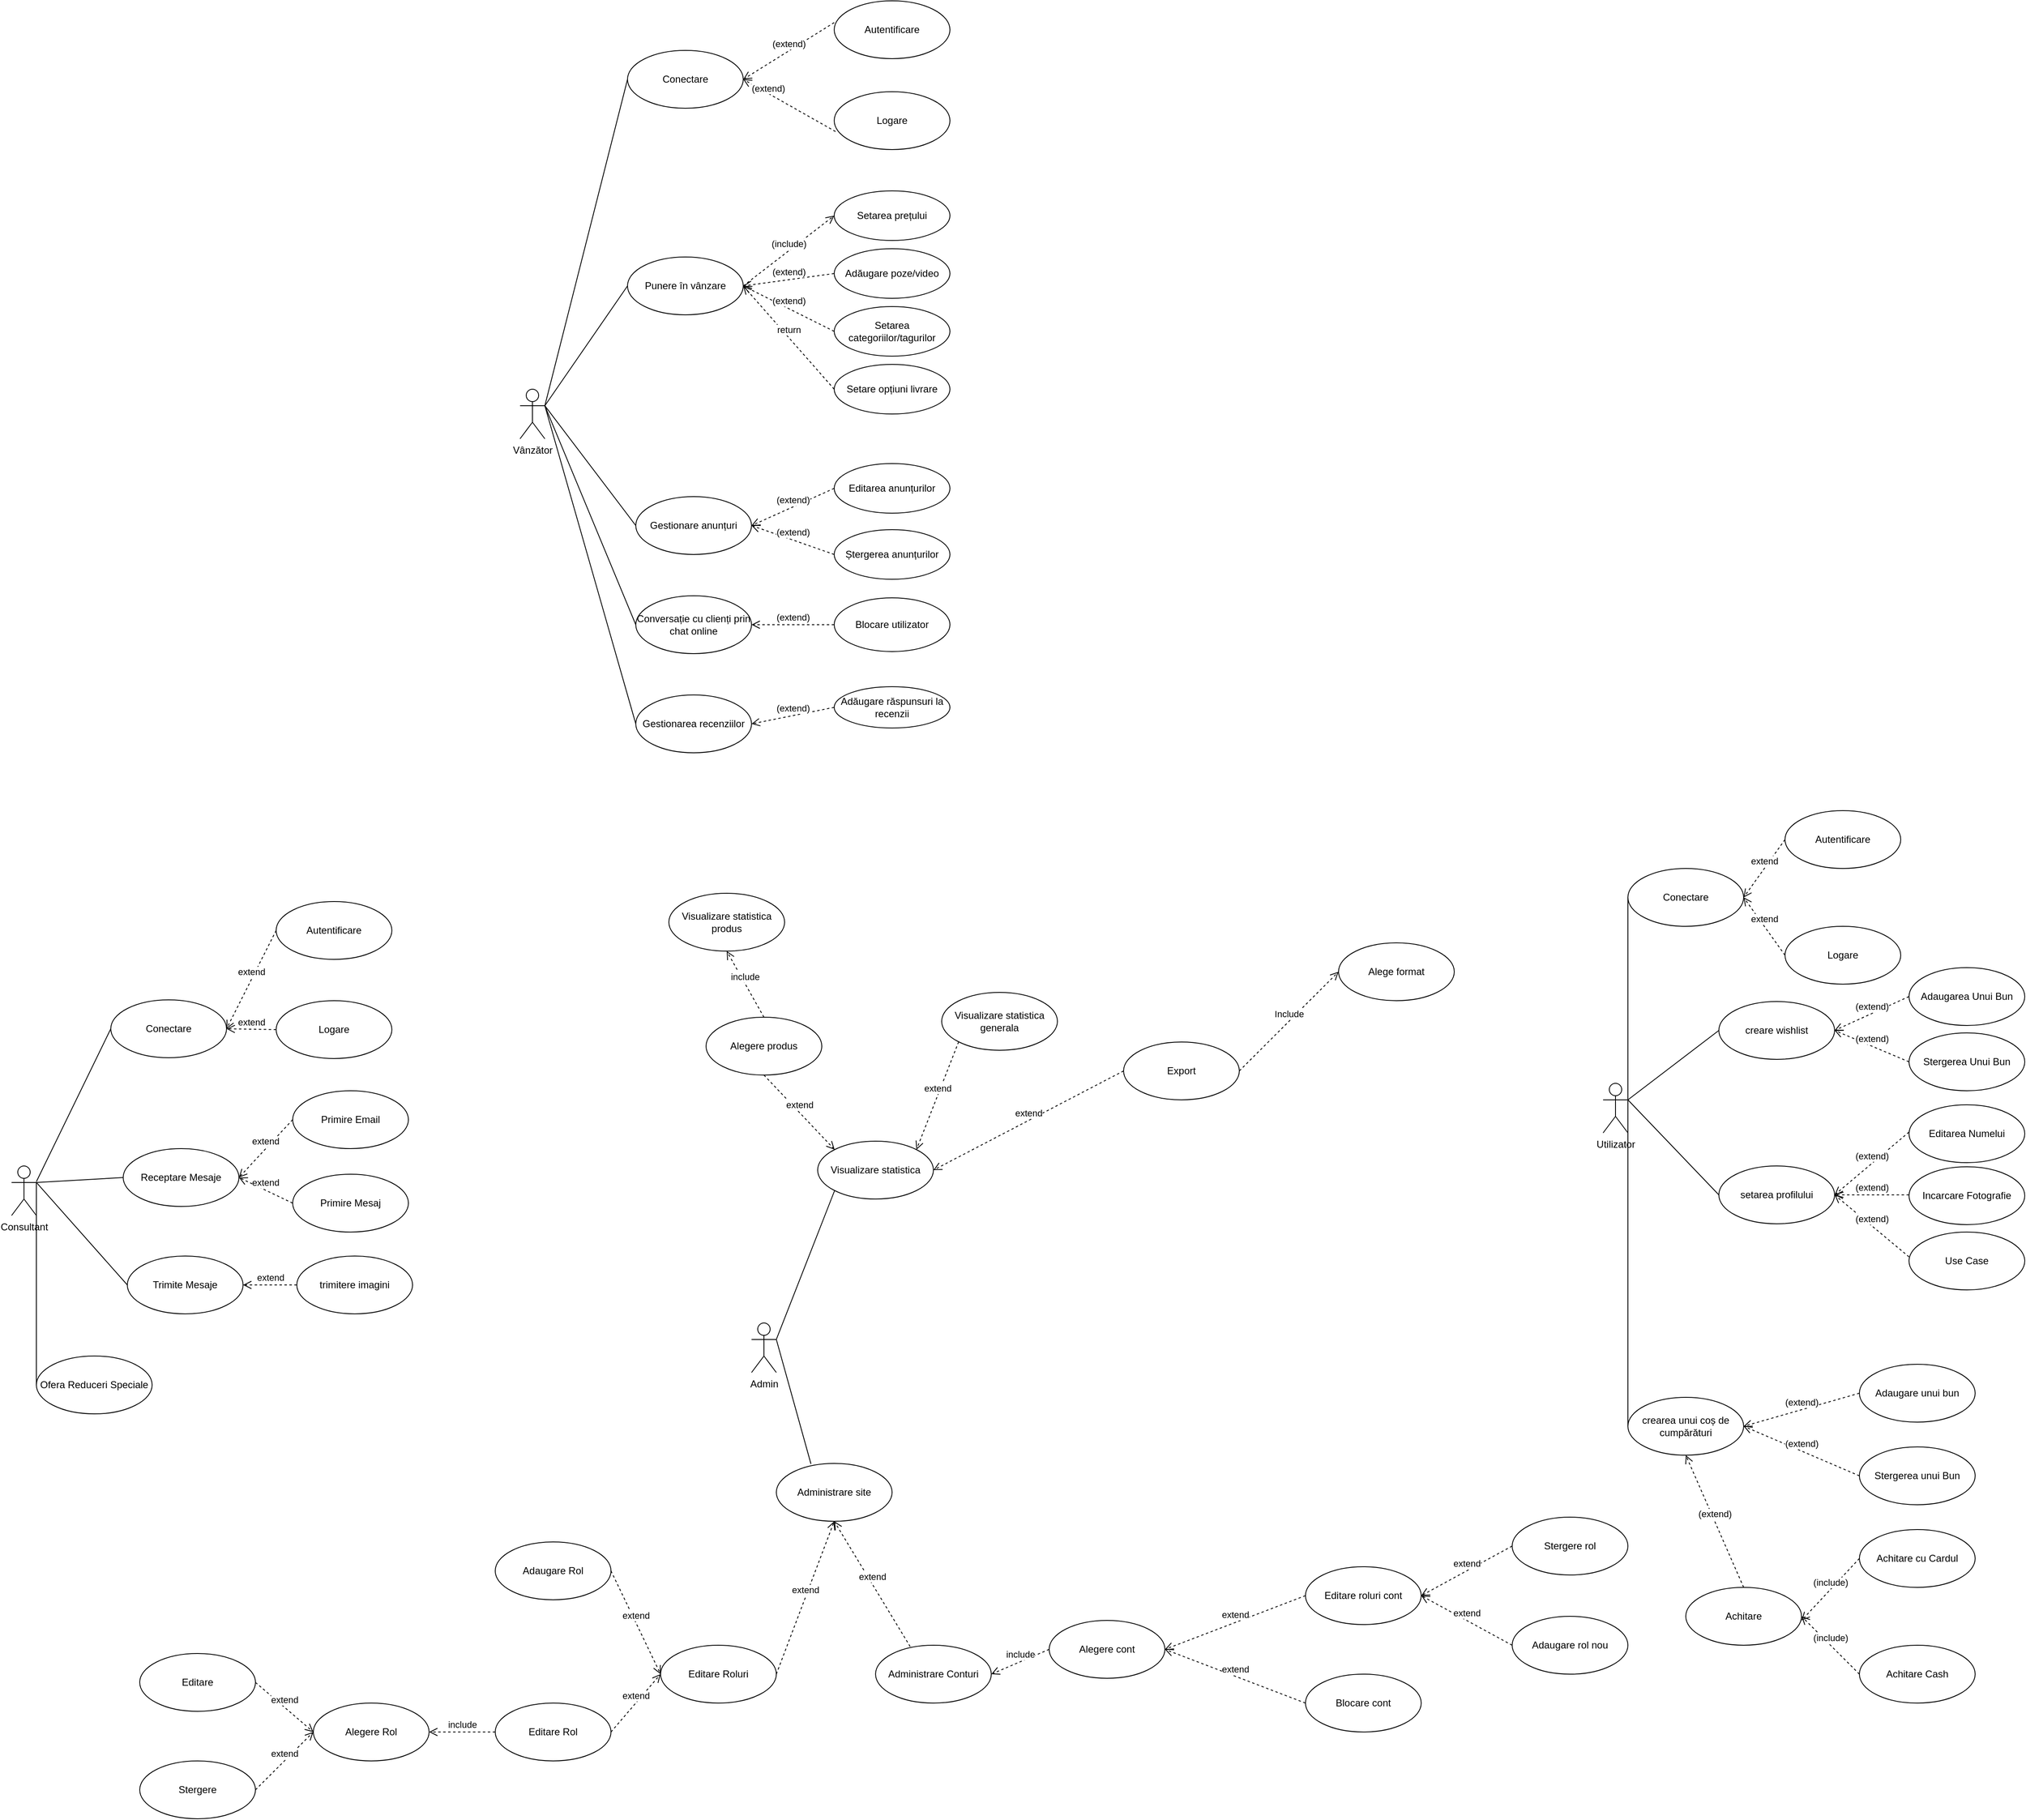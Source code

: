 <mxfile version="26.0.14">
  <diagram name="Page-1" id="5RAgXpiNk382n0N53aNm">
    <mxGraphModel dx="5085" dy="4880" grid="1" gridSize="10" guides="1" tooltips="1" connect="1" arrows="1" fold="1" page="1" pageScale="1" pageWidth="850" pageHeight="1100" math="0" shadow="0">
      <root>
        <mxCell id="0" />
        <mxCell id="1" parent="0" />
        <mxCell id="9iku5hwitjRTv78SaysS-1" value="&lt;div&gt;Admin&lt;/div&gt;&lt;div&gt;&lt;br&gt;&lt;/div&gt;" style="shape=umlActor;verticalLabelPosition=bottom;verticalAlign=top;html=1;outlineConnect=0;" vertex="1" parent="1">
          <mxGeometry x="410" y="250" width="30" height="60" as="geometry" />
        </mxCell>
        <mxCell id="9iku5hwitjRTv78SaysS-3" value="Visualizare statistica" style="ellipse;whiteSpace=wrap;html=1;" vertex="1" parent="1">
          <mxGeometry x="490" y="30" width="140" height="70" as="geometry" />
        </mxCell>
        <mxCell id="9iku5hwitjRTv78SaysS-5" value="Administrare site" style="ellipse;whiteSpace=wrap;html=1;" vertex="1" parent="1">
          <mxGeometry x="440" y="420" width="140" height="70" as="geometry" />
        </mxCell>
        <mxCell id="9iku5hwitjRTv78SaysS-7" value="" style="endArrow=none;html=1;rounded=0;exitX=1;exitY=0.333;exitDx=0;exitDy=0;exitPerimeter=0;entryX=0;entryY=1;entryDx=0;entryDy=0;" edge="1" parent="1" source="9iku5hwitjRTv78SaysS-1" target="9iku5hwitjRTv78SaysS-3">
          <mxGeometry width="50" height="50" relative="1" as="geometry">
            <mxPoint x="400" y="310" as="sourcePoint" />
            <mxPoint x="450" y="260" as="targetPoint" />
          </mxGeometry>
        </mxCell>
        <mxCell id="9iku5hwitjRTv78SaysS-9" value="" style="endArrow=none;html=1;rounded=0;exitX=1;exitY=0.333;exitDx=0;exitDy=0;exitPerimeter=0;entryX=0.299;entryY=0.008;entryDx=0;entryDy=0;entryPerimeter=0;" edge="1" parent="1" source="9iku5hwitjRTv78SaysS-1" target="9iku5hwitjRTv78SaysS-5">
          <mxGeometry width="50" height="50" relative="1" as="geometry">
            <mxPoint x="400" y="310" as="sourcePoint" />
            <mxPoint x="450" y="260" as="targetPoint" />
          </mxGeometry>
        </mxCell>
        <mxCell id="9iku5hwitjRTv78SaysS-10" value="Visualizare statistica produs" style="ellipse;whiteSpace=wrap;html=1;" vertex="1" parent="1">
          <mxGeometry x="310" y="-270" width="140" height="70" as="geometry" />
        </mxCell>
        <mxCell id="9iku5hwitjRTv78SaysS-11" value="Visualizare statistica generala" style="ellipse;whiteSpace=wrap;html=1;" vertex="1" parent="1">
          <mxGeometry x="640" y="-150" width="140" height="70" as="geometry" />
        </mxCell>
        <mxCell id="9iku5hwitjRTv78SaysS-12" value="&lt;div&gt;Export&lt;/div&gt;" style="ellipse;whiteSpace=wrap;html=1;" vertex="1" parent="1">
          <mxGeometry x="860" y="-90" width="140" height="70" as="geometry" />
        </mxCell>
        <mxCell id="9iku5hwitjRTv78SaysS-13" value="&lt;div&gt;Alege format&lt;/div&gt;" style="ellipse;whiteSpace=wrap;html=1;" vertex="1" parent="1">
          <mxGeometry x="1120" y="-210" width="140" height="70" as="geometry" />
        </mxCell>
        <mxCell id="9iku5hwitjRTv78SaysS-15" value="&lt;div&gt;extend&lt;/div&gt;" style="html=1;verticalAlign=bottom;endArrow=open;dashed=1;endSize=8;curved=0;rounded=0;entryX=1;entryY=0;entryDx=0;entryDy=0;exitX=0;exitY=1;exitDx=0;exitDy=0;" edge="1" parent="1" source="9iku5hwitjRTv78SaysS-11" target="9iku5hwitjRTv78SaysS-3">
          <mxGeometry relative="1" as="geometry">
            <mxPoint x="650" y="50" as="sourcePoint" />
            <mxPoint x="570" y="50" as="targetPoint" />
          </mxGeometry>
        </mxCell>
        <mxCell id="9iku5hwitjRTv78SaysS-17" value="&lt;div&gt;Include&lt;/div&gt;" style="html=1;verticalAlign=bottom;endArrow=open;dashed=1;endSize=8;curved=0;rounded=0;entryX=0;entryY=0.5;entryDx=0;entryDy=0;exitX=1;exitY=0.5;exitDx=0;exitDy=0;" edge="1" parent="1" source="9iku5hwitjRTv78SaysS-12" target="9iku5hwitjRTv78SaysS-13">
          <mxGeometry relative="1" as="geometry">
            <mxPoint x="910" as="sourcePoint" />
            <mxPoint x="830" as="targetPoint" />
          </mxGeometry>
        </mxCell>
        <mxCell id="9iku5hwitjRTv78SaysS-22" value="Editare Roluri" style="ellipse;whiteSpace=wrap;html=1;" vertex="1" parent="1">
          <mxGeometry x="300" y="640" width="140" height="70" as="geometry" />
        </mxCell>
        <mxCell id="9iku5hwitjRTv78SaysS-23" value="Administrare Conturi" style="ellipse;whiteSpace=wrap;html=1;" vertex="1" parent="1">
          <mxGeometry x="560" y="640" width="140" height="70" as="geometry" />
        </mxCell>
        <mxCell id="9iku5hwitjRTv78SaysS-24" value="Alegere cont" style="ellipse;whiteSpace=wrap;html=1;" vertex="1" parent="1">
          <mxGeometry x="770" y="610" width="140" height="70" as="geometry" />
        </mxCell>
        <mxCell id="9iku5hwitjRTv78SaysS-25" value="Editare roluri cont" style="ellipse;whiteSpace=wrap;html=1;" vertex="1" parent="1">
          <mxGeometry x="1080" y="545" width="140" height="70" as="geometry" />
        </mxCell>
        <mxCell id="9iku5hwitjRTv78SaysS-26" value="Blocare cont" style="ellipse;whiteSpace=wrap;html=1;" vertex="1" parent="1">
          <mxGeometry x="1080" y="675" width="140" height="70" as="geometry" />
        </mxCell>
        <mxCell id="9iku5hwitjRTv78SaysS-27" value="Stergere rol" style="ellipse;whiteSpace=wrap;html=1;" vertex="1" parent="1">
          <mxGeometry x="1330" y="485" width="140" height="70" as="geometry" />
        </mxCell>
        <mxCell id="9iku5hwitjRTv78SaysS-28" value="Adaugare rol nou" style="ellipse;whiteSpace=wrap;html=1;" vertex="1" parent="1">
          <mxGeometry x="1330" y="605" width="140" height="70" as="geometry" />
        </mxCell>
        <mxCell id="9iku5hwitjRTv78SaysS-30" value="&lt;div&gt;extend&lt;/div&gt;" style="html=1;verticalAlign=bottom;endArrow=open;dashed=1;endSize=8;curved=0;rounded=0;entryX=0.5;entryY=1;entryDx=0;entryDy=0;exitX=0.299;exitY=0.023;exitDx=0;exitDy=0;exitPerimeter=0;" edge="1" parent="1" source="9iku5hwitjRTv78SaysS-23" target="9iku5hwitjRTv78SaysS-5">
          <mxGeometry x="-0.001" relative="1" as="geometry">
            <mxPoint x="940" y="740" as="sourcePoint" />
            <mxPoint x="860" y="740" as="targetPoint" />
            <mxPoint as="offset" />
          </mxGeometry>
        </mxCell>
        <mxCell id="9iku5hwitjRTv78SaysS-32" value="extend" style="html=1;verticalAlign=bottom;endArrow=open;dashed=1;endSize=8;curved=0;rounded=0;entryX=1;entryY=0.5;entryDx=0;entryDy=0;exitX=0;exitY=0.5;exitDx=0;exitDy=0;" edge="1" parent="1" source="9iku5hwitjRTv78SaysS-25" target="9iku5hwitjRTv78SaysS-24">
          <mxGeometry relative="1" as="geometry">
            <mxPoint x="970" y="580" as="sourcePoint" />
            <mxPoint x="890" y="580" as="targetPoint" />
          </mxGeometry>
        </mxCell>
        <mxCell id="9iku5hwitjRTv78SaysS-33" value="extend" style="html=1;verticalAlign=bottom;endArrow=open;dashed=1;endSize=8;curved=0;rounded=0;entryX=1;entryY=0.5;entryDx=0;entryDy=0;exitX=0;exitY=0.5;exitDx=0;exitDy=0;" edge="1" parent="1" source="9iku5hwitjRTv78SaysS-26" target="9iku5hwitjRTv78SaysS-24">
          <mxGeometry relative="1" as="geometry">
            <mxPoint x="970" y="580" as="sourcePoint" />
            <mxPoint x="890" y="580" as="targetPoint" />
          </mxGeometry>
        </mxCell>
        <mxCell id="9iku5hwitjRTv78SaysS-34" value="extend" style="html=1;verticalAlign=bottom;endArrow=open;dashed=1;endSize=8;curved=0;rounded=0;entryX=1;entryY=0.5;entryDx=0;entryDy=0;exitX=0;exitY=0.5;exitDx=0;exitDy=0;" edge="1" parent="1" source="9iku5hwitjRTv78SaysS-27" target="9iku5hwitjRTv78SaysS-25">
          <mxGeometry relative="1" as="geometry">
            <mxPoint x="1120" y="590" as="sourcePoint" />
            <mxPoint x="1040" y="590" as="targetPoint" />
          </mxGeometry>
        </mxCell>
        <mxCell id="9iku5hwitjRTv78SaysS-35" value="extend" style="html=1;verticalAlign=bottom;endArrow=open;dashed=1;endSize=8;curved=0;rounded=0;exitX=0;exitY=0.5;exitDx=0;exitDy=0;entryX=1;entryY=0.5;entryDx=0;entryDy=0;" edge="1" parent="1" source="9iku5hwitjRTv78SaysS-28" target="9iku5hwitjRTv78SaysS-25">
          <mxGeometry relative="1" as="geometry">
            <mxPoint x="1120" y="590" as="sourcePoint" />
            <mxPoint x="1230" y="580" as="targetPoint" />
          </mxGeometry>
        </mxCell>
        <mxCell id="9iku5hwitjRTv78SaysS-36" value="Adaugare Rol" style="ellipse;whiteSpace=wrap;html=1;" vertex="1" parent="1">
          <mxGeometry x="100" y="515" width="140" height="70" as="geometry" />
        </mxCell>
        <mxCell id="9iku5hwitjRTv78SaysS-37" value="Editare Rol" style="ellipse;whiteSpace=wrap;html=1;" vertex="1" parent="1">
          <mxGeometry x="100" y="710" width="140" height="70" as="geometry" />
        </mxCell>
        <mxCell id="9iku5hwitjRTv78SaysS-38" value="Alegere Rol" style="ellipse;whiteSpace=wrap;html=1;" vertex="1" parent="1">
          <mxGeometry x="-120" y="710" width="140" height="70" as="geometry" />
        </mxCell>
        <mxCell id="9iku5hwitjRTv78SaysS-39" value="Editare" style="ellipse;whiteSpace=wrap;html=1;" vertex="1" parent="1">
          <mxGeometry x="-330" y="650" width="140" height="70" as="geometry" />
        </mxCell>
        <mxCell id="9iku5hwitjRTv78SaysS-40" value="Stergere" style="ellipse;whiteSpace=wrap;html=1;" vertex="1" parent="1">
          <mxGeometry x="-330" y="780" width="140" height="70" as="geometry" />
        </mxCell>
        <mxCell id="9iku5hwitjRTv78SaysS-43" value="extend" style="html=1;verticalAlign=bottom;endArrow=open;dashed=1;endSize=8;curved=0;rounded=0;entryX=0;entryY=0.5;entryDx=0;entryDy=0;exitX=1;exitY=0.5;exitDx=0;exitDy=0;" edge="1" parent="1" source="9iku5hwitjRTv78SaysS-37" target="9iku5hwitjRTv78SaysS-22">
          <mxGeometry relative="1" as="geometry">
            <mxPoint x="350" y="690" as="sourcePoint" />
            <mxPoint x="270" y="690" as="targetPoint" />
          </mxGeometry>
        </mxCell>
        <mxCell id="9iku5hwitjRTv78SaysS-45" value="include" style="html=1;verticalAlign=bottom;endArrow=open;dashed=1;endSize=8;curved=0;rounded=0;entryX=1;entryY=0.5;entryDx=0;entryDy=0;exitX=0;exitY=0.5;exitDx=0;exitDy=0;" edge="1" parent="1" source="9iku5hwitjRTv78SaysS-24" target="9iku5hwitjRTv78SaysS-23">
          <mxGeometry relative="1" as="geometry">
            <mxPoint x="560" y="660" as="sourcePoint" />
            <mxPoint x="480" y="660" as="targetPoint" />
          </mxGeometry>
        </mxCell>
        <mxCell id="9iku5hwitjRTv78SaysS-46" value="&lt;div&gt;extend&lt;/div&gt;" style="html=1;verticalAlign=bottom;endArrow=open;dashed=1;endSize=8;curved=0;rounded=0;entryX=0.5;entryY=1;entryDx=0;entryDy=0;exitX=1;exitY=0.5;exitDx=0;exitDy=0;" edge="1" parent="1" source="9iku5hwitjRTv78SaysS-22" target="9iku5hwitjRTv78SaysS-5">
          <mxGeometry relative="1" as="geometry">
            <mxPoint x="670" y="680" as="sourcePoint" />
            <mxPoint x="590" y="680" as="targetPoint" />
          </mxGeometry>
        </mxCell>
        <mxCell id="9iku5hwitjRTv78SaysS-47" value="extend" style="html=1;verticalAlign=bottom;endArrow=open;dashed=1;endSize=8;curved=0;rounded=0;entryX=0;entryY=0.5;entryDx=0;entryDy=0;exitX=1;exitY=0.5;exitDx=0;exitDy=0;" edge="1" parent="1" source="9iku5hwitjRTv78SaysS-36" target="9iku5hwitjRTv78SaysS-22">
          <mxGeometry relative="1" as="geometry">
            <mxPoint x="450" y="660" as="sourcePoint" />
            <mxPoint x="370" y="660" as="targetPoint" />
          </mxGeometry>
        </mxCell>
        <mxCell id="9iku5hwitjRTv78SaysS-48" value="include" style="html=1;verticalAlign=bottom;endArrow=open;dashed=1;endSize=8;curved=0;rounded=0;entryX=1;entryY=0.5;entryDx=0;entryDy=0;exitX=0;exitY=0.5;exitDx=0;exitDy=0;" edge="1" parent="1" source="9iku5hwitjRTv78SaysS-37" target="9iku5hwitjRTv78SaysS-38">
          <mxGeometry relative="1" as="geometry">
            <mxPoint x="200" y="700" as="sourcePoint" />
            <mxPoint x="120" y="700" as="targetPoint" />
          </mxGeometry>
        </mxCell>
        <mxCell id="9iku5hwitjRTv78SaysS-49" value="extend" style="html=1;verticalAlign=bottom;endArrow=open;dashed=1;endSize=8;curved=0;rounded=0;entryX=0;entryY=0.5;entryDx=0;entryDy=0;exitX=1;exitY=0.5;exitDx=0;exitDy=0;" edge="1" parent="1" source="9iku5hwitjRTv78SaysS-39" target="9iku5hwitjRTv78SaysS-38">
          <mxGeometry relative="1" as="geometry">
            <mxPoint x="10" y="770" as="sourcePoint" />
            <mxPoint x="-70" y="770" as="targetPoint" />
          </mxGeometry>
        </mxCell>
        <mxCell id="9iku5hwitjRTv78SaysS-50" value="extend" style="html=1;verticalAlign=bottom;endArrow=open;dashed=1;endSize=8;curved=0;rounded=0;entryX=0;entryY=0.5;entryDx=0;entryDy=0;exitX=1;exitY=0.5;exitDx=0;exitDy=0;" edge="1" parent="1" source="9iku5hwitjRTv78SaysS-40" target="9iku5hwitjRTv78SaysS-38">
          <mxGeometry relative="1" as="geometry">
            <mxPoint x="10" y="770" as="sourcePoint" />
            <mxPoint x="-70" y="770" as="targetPoint" />
          </mxGeometry>
        </mxCell>
        <mxCell id="9iku5hwitjRTv78SaysS-51" value="Alegere produs" style="ellipse;whiteSpace=wrap;html=1;" vertex="1" parent="1">
          <mxGeometry x="355" y="-120" width="140" height="70" as="geometry" />
        </mxCell>
        <mxCell id="9iku5hwitjRTv78SaysS-52" value="extend" style="html=1;verticalAlign=bottom;endArrow=open;dashed=1;endSize=8;curved=0;rounded=0;entryX=0;entryY=0;entryDx=0;entryDy=0;exitX=0.5;exitY=1;exitDx=0;exitDy=0;" edge="1" parent="1" source="9iku5hwitjRTv78SaysS-51" target="9iku5hwitjRTv78SaysS-3">
          <mxGeometry relative="1" as="geometry">
            <mxPoint x="780" y="140" as="sourcePoint" />
            <mxPoint x="700" y="140" as="targetPoint" />
          </mxGeometry>
        </mxCell>
        <mxCell id="9iku5hwitjRTv78SaysS-53" value="include" style="html=1;verticalAlign=bottom;endArrow=open;dashed=1;endSize=8;curved=0;rounded=0;entryX=0.5;entryY=1;entryDx=0;entryDy=0;exitX=0.5;exitY=0;exitDx=0;exitDy=0;" edge="1" parent="1" source="9iku5hwitjRTv78SaysS-51" target="9iku5hwitjRTv78SaysS-10">
          <mxGeometry relative="1" as="geometry">
            <mxPoint x="780" y="140" as="sourcePoint" />
            <mxPoint x="700" y="140" as="targetPoint" />
          </mxGeometry>
        </mxCell>
        <mxCell id="9iku5hwitjRTv78SaysS-54" value="Consultant" style="shape=umlActor;verticalLabelPosition=bottom;verticalAlign=top;html=1;outlineConnect=0;" vertex="1" parent="1">
          <mxGeometry x="-485" y="60" width="30" height="60" as="geometry" />
        </mxCell>
        <mxCell id="9iku5hwitjRTv78SaysS-55" value="" style="endArrow=none;html=1;rounded=0;fontSize=12;startSize=8;endSize=8;curved=1;entryX=0;entryY=0.5;entryDx=0;entryDy=0;" edge="1" parent="1" target="9iku5hwitjRTv78SaysS-71">
          <mxGeometry width="50" height="50" relative="1" as="geometry">
            <mxPoint x="-455" y="79" as="sourcePoint" />
            <mxPoint x="-345.0" y="-41.5" as="targetPoint" />
          </mxGeometry>
        </mxCell>
        <mxCell id="9iku5hwitjRTv78SaysS-56" value="" style="endArrow=none;html=1;rounded=0;fontSize=12;startSize=8;endSize=8;curved=1;exitX=1;exitY=0.333;exitDx=0;exitDy=0;exitPerimeter=0;entryX=0;entryY=0.5;entryDx=0;entryDy=0;" edge="1" parent="1" source="9iku5hwitjRTv78SaysS-54" target="9iku5hwitjRTv78SaysS-72">
          <mxGeometry width="50" height="50" relative="1" as="geometry">
            <mxPoint x="-449" y="85" as="sourcePoint" />
            <mxPoint x="-286" y="71" as="targetPoint" />
          </mxGeometry>
        </mxCell>
        <mxCell id="9iku5hwitjRTv78SaysS-57" value="" style="endArrow=none;html=1;rounded=0;fontSize=12;startSize=8;endSize=8;curved=1;exitX=1;exitY=0.333;exitDx=0;exitDy=0;exitPerimeter=0;entryX=0;entryY=0.5;entryDx=0;entryDy=0;" edge="1" parent="1" source="9iku5hwitjRTv78SaysS-54" target="9iku5hwitjRTv78SaysS-74">
          <mxGeometry width="50" height="50" relative="1" as="geometry">
            <mxPoint x="-549" y="96" as="sourcePoint" />
            <mxPoint x="-342.96" y="259.5" as="targetPoint" />
          </mxGeometry>
        </mxCell>
        <mxCell id="9iku5hwitjRTv78SaysS-65" value="" style="endArrow=none;html=1;rounded=0;fontSize=12;startSize=8;endSize=8;curved=1;exitX=1;exitY=0.333;exitDx=0;exitDy=0;exitPerimeter=0;entryX=0;entryY=0.5;entryDx=0;entryDy=0;" edge="1" parent="1" source="9iku5hwitjRTv78SaysS-54" target="9iku5hwitjRTv78SaysS-73">
          <mxGeometry width="50" height="50" relative="1" as="geometry">
            <mxPoint x="-146" y="128" as="sourcePoint" />
            <mxPoint x="-336" y="162" as="targetPoint" />
          </mxGeometry>
        </mxCell>
        <mxCell id="9iku5hwitjRTv78SaysS-68" value="trimitere imagini" style="ellipse;whiteSpace=wrap;html=1;" vertex="1" parent="1">
          <mxGeometry x="-140" y="169" width="140" height="70" as="geometry" />
        </mxCell>
        <mxCell id="9iku5hwitjRTv78SaysS-71" value="&lt;div&gt;Conectare&lt;/div&gt;" style="ellipse;whiteSpace=wrap;html=1;" vertex="1" parent="1">
          <mxGeometry x="-365" y="-141" width="140" height="70" as="geometry" />
        </mxCell>
        <mxCell id="9iku5hwitjRTv78SaysS-72" value="Receptare Mesaje" style="ellipse;whiteSpace=wrap;html=1;" vertex="1" parent="1">
          <mxGeometry x="-350" y="39" width="140" height="70" as="geometry" />
        </mxCell>
        <mxCell id="9iku5hwitjRTv78SaysS-73" value="Trimite Mesaje" style="ellipse;whiteSpace=wrap;html=1;" vertex="1" parent="1">
          <mxGeometry x="-345" y="169" width="140" height="70" as="geometry" />
        </mxCell>
        <mxCell id="9iku5hwitjRTv78SaysS-74" value="Ofera Reduceri Speciale" style="ellipse;whiteSpace=wrap;html=1;" vertex="1" parent="1">
          <mxGeometry x="-455" y="290" width="140" height="70" as="geometry" />
        </mxCell>
        <mxCell id="9iku5hwitjRTv78SaysS-75" value="Logare" style="ellipse;whiteSpace=wrap;html=1;" vertex="1" parent="1">
          <mxGeometry x="-165" y="-140" width="140" height="70" as="geometry" />
        </mxCell>
        <mxCell id="9iku5hwitjRTv78SaysS-76" value="Autentificare" style="ellipse;whiteSpace=wrap;html=1;" vertex="1" parent="1">
          <mxGeometry x="-165" y="-260" width="140" height="70" as="geometry" />
        </mxCell>
        <mxCell id="9iku5hwitjRTv78SaysS-77" value="extend" style="html=1;verticalAlign=bottom;endArrow=open;dashed=1;endSize=8;curved=0;rounded=0;entryX=1;entryY=0.5;entryDx=0;entryDy=0;exitX=0;exitY=0.5;exitDx=0;exitDy=0;" edge="1" parent="1" source="9iku5hwitjRTv78SaysS-76" target="9iku5hwitjRTv78SaysS-71">
          <mxGeometry relative="1" as="geometry">
            <mxPoint x="-175" y="-221" as="sourcePoint" />
            <mxPoint x="-245" y="-51" as="targetPoint" />
          </mxGeometry>
        </mxCell>
        <mxCell id="9iku5hwitjRTv78SaysS-78" value="extend" style="html=1;verticalAlign=bottom;endArrow=open;dashed=1;endSize=8;curved=0;rounded=0;entryX=1;entryY=0.5;entryDx=0;entryDy=0;exitX=0;exitY=0.5;exitDx=0;exitDy=0;" edge="1" parent="1" source="9iku5hwitjRTv78SaysS-75" target="9iku5hwitjRTv78SaysS-71">
          <mxGeometry relative="1" as="geometry">
            <mxPoint x="-165" y="-51" as="sourcePoint" />
            <mxPoint x="-245" y="-51" as="targetPoint" />
          </mxGeometry>
        </mxCell>
        <mxCell id="9iku5hwitjRTv78SaysS-79" value="Primire Email" style="ellipse;whiteSpace=wrap;html=1;" vertex="1" parent="1">
          <mxGeometry x="-145" y="-31" width="140" height="70" as="geometry" />
        </mxCell>
        <mxCell id="9iku5hwitjRTv78SaysS-80" value="Primire Mesaj" style="ellipse;whiteSpace=wrap;html=1;" vertex="1" parent="1">
          <mxGeometry x="-145" y="70" width="140" height="70" as="geometry" />
        </mxCell>
        <mxCell id="9iku5hwitjRTv78SaysS-81" value="extend" style="html=1;verticalAlign=bottom;endArrow=open;dashed=1;endSize=8;curved=0;rounded=0;entryX=1;entryY=0.5;entryDx=0;entryDy=0;exitX=0;exitY=0.5;exitDx=0;exitDy=0;" edge="1" parent="1" source="9iku5hwitjRTv78SaysS-79" target="9iku5hwitjRTv78SaysS-72">
          <mxGeometry relative="1" as="geometry">
            <mxPoint x="-105" y="159" as="sourcePoint" />
            <mxPoint x="-185" y="159" as="targetPoint" />
          </mxGeometry>
        </mxCell>
        <mxCell id="9iku5hwitjRTv78SaysS-82" value="extend" style="html=1;verticalAlign=bottom;endArrow=open;dashed=1;endSize=8;curved=0;rounded=0;exitX=0;exitY=0.5;exitDx=0;exitDy=0;entryX=1;entryY=0.5;entryDx=0;entryDy=0;" edge="1" parent="1" source="9iku5hwitjRTv78SaysS-80" target="9iku5hwitjRTv78SaysS-72">
          <mxGeometry x="0.01" relative="1" as="geometry">
            <mxPoint x="-105" y="159" as="sourcePoint" />
            <mxPoint x="-215" y="49" as="targetPoint" />
            <mxPoint as="offset" />
          </mxGeometry>
        </mxCell>
        <mxCell id="9iku5hwitjRTv78SaysS-84" value="extend" style="html=1;verticalAlign=bottom;endArrow=open;dashed=1;endSize=8;curved=0;rounded=0;entryX=1;entryY=0.5;entryDx=0;entryDy=0;exitX=0;exitY=0.5;exitDx=0;exitDy=0;" edge="1" parent="1" source="9iku5hwitjRTv78SaysS-68" target="9iku5hwitjRTv78SaysS-73">
          <mxGeometry relative="1" as="geometry">
            <mxPoint x="-105" y="159" as="sourcePoint" />
            <mxPoint x="-185" y="159" as="targetPoint" />
          </mxGeometry>
        </mxCell>
        <mxCell id="9iku5hwitjRTv78SaysS-85" value="Utilizator" style="shape=umlActor;verticalLabelPosition=bottom;verticalAlign=top;html=1;outlineConnect=0;" vertex="1" parent="1">
          <mxGeometry x="1440" y="-40" width="30" height="60" as="geometry" />
        </mxCell>
        <mxCell id="9iku5hwitjRTv78SaysS-87" value="creare wishlist" style="ellipse;whiteSpace=wrap;html=1;" vertex="1" parent="1">
          <mxGeometry x="1580" y="-139" width="140" height="70" as="geometry" />
        </mxCell>
        <mxCell id="9iku5hwitjRTv78SaysS-88" value="setarea profilului" style="ellipse;whiteSpace=wrap;html=1;" vertex="1" parent="1">
          <mxGeometry x="1580" y="60" width="140" height="70" as="geometry" />
        </mxCell>
        <mxCell id="9iku5hwitjRTv78SaysS-89" value="crearea unui coș de cumpărături" style="ellipse;whiteSpace=wrap;html=1;" vertex="1" parent="1">
          <mxGeometry x="1470" y="340" width="140" height="70" as="geometry" />
        </mxCell>
        <mxCell id="9iku5hwitjRTv78SaysS-90" value="" style="endArrow=none;html=1;rounded=0;exitX=1;exitY=0.333;exitDx=0;exitDy=0;exitPerimeter=0;entryX=0;entryY=0.5;entryDx=0;entryDy=0;" edge="1" parent="1" source="9iku5hwitjRTv78SaysS-85" target="9iku5hwitjRTv78SaysS-119">
          <mxGeometry width="50" height="50" relative="1" as="geometry">
            <mxPoint x="1760" y="40" as="sourcePoint" />
            <mxPoint x="1580.0" y="-225" as="targetPoint" />
          </mxGeometry>
        </mxCell>
        <mxCell id="9iku5hwitjRTv78SaysS-91" value="" style="endArrow=none;html=1;rounded=0;exitX=1;exitY=0.333;exitDx=0;exitDy=0;exitPerimeter=0;entryX=0;entryY=0.5;entryDx=0;entryDy=0;" edge="1" parent="1" source="9iku5hwitjRTv78SaysS-85" target="9iku5hwitjRTv78SaysS-87">
          <mxGeometry width="50" height="50" relative="1" as="geometry">
            <mxPoint x="1760" y="40" as="sourcePoint" />
            <mxPoint x="1810" y="-10" as="targetPoint" />
          </mxGeometry>
        </mxCell>
        <mxCell id="9iku5hwitjRTv78SaysS-92" value="" style="endArrow=none;html=1;rounded=0;entryX=0;entryY=0.5;entryDx=0;entryDy=0;exitX=1;exitY=0.333;exitDx=0;exitDy=0;exitPerimeter=0;" edge="1" parent="1" source="9iku5hwitjRTv78SaysS-85" target="9iku5hwitjRTv78SaysS-88">
          <mxGeometry width="50" height="50" relative="1" as="geometry">
            <mxPoint x="1760" y="40" as="sourcePoint" />
            <mxPoint x="1810" y="-10" as="targetPoint" />
          </mxGeometry>
        </mxCell>
        <mxCell id="9iku5hwitjRTv78SaysS-93" value="" style="endArrow=none;html=1;rounded=0;exitX=0;exitY=0.5;exitDx=0;exitDy=0;entryX=1;entryY=0.333;entryDx=0;entryDy=0;entryPerimeter=0;" edge="1" parent="1" source="9iku5hwitjRTv78SaysS-89" target="9iku5hwitjRTv78SaysS-85">
          <mxGeometry width="50" height="50" relative="1" as="geometry">
            <mxPoint x="1760" y="40" as="sourcePoint" />
            <mxPoint x="1810" y="-10" as="targetPoint" />
          </mxGeometry>
        </mxCell>
        <mxCell id="9iku5hwitjRTv78SaysS-107" value="(extend)" style="html=1;verticalAlign=bottom;endArrow=open;dashed=1;endSize=8;curved=0;rounded=0;exitX=0;exitY=0.5;exitDx=0;exitDy=0;entryX=1;entryY=0.5;entryDx=0;entryDy=0;" edge="1" parent="1" source="9iku5hwitjRTv78SaysS-124" target="9iku5hwitjRTv78SaysS-87">
          <mxGeometry relative="1" as="geometry">
            <mxPoint x="1810" y="-95" as="sourcePoint" />
            <mxPoint x="1740" y="-50" as="targetPoint" />
          </mxGeometry>
        </mxCell>
        <mxCell id="9iku5hwitjRTv78SaysS-108" value="(extend)" style="html=1;verticalAlign=bottom;endArrow=open;dashed=1;endSize=8;curved=0;rounded=0;entryX=1;entryY=0.5;entryDx=0;entryDy=0;exitX=0;exitY=0.5;exitDx=0;exitDy=0;" edge="1" parent="1" source="9iku5hwitjRTv78SaysS-125" target="9iku5hwitjRTv78SaysS-87">
          <mxGeometry relative="1" as="geometry">
            <mxPoint x="1810" y="-35" as="sourcePoint" />
            <mxPoint x="1740" y="-50" as="targetPoint" />
          </mxGeometry>
        </mxCell>
        <mxCell id="9iku5hwitjRTv78SaysS-109" value="(extend)" style="html=1;verticalAlign=bottom;endArrow=open;dashed=1;endSize=8;curved=0;rounded=0;entryX=1;entryY=0.5;entryDx=0;entryDy=0;exitX=0;exitY=0.5;exitDx=0;exitDy=0;" edge="1" parent="1" target="9iku5hwitjRTv78SaysS-88">
          <mxGeometry relative="1" as="geometry">
            <mxPoint x="1810" y="19" as="sourcePoint" />
            <mxPoint x="1740" y="80" as="targetPoint" />
          </mxGeometry>
        </mxCell>
        <mxCell id="9iku5hwitjRTv78SaysS-110" value="(extend)" style="html=1;verticalAlign=bottom;endArrow=open;dashed=1;endSize=8;curved=0;rounded=0;exitX=0;exitY=0.5;exitDx=0;exitDy=0;" edge="1" parent="1">
          <mxGeometry relative="1" as="geometry">
            <mxPoint x="1810" y="95" as="sourcePoint" />
            <mxPoint x="1720" y="95" as="targetPoint" />
          </mxGeometry>
        </mxCell>
        <mxCell id="9iku5hwitjRTv78SaysS-111" value="(extend)" style="html=1;verticalAlign=bottom;endArrow=open;dashed=1;endSize=8;curved=0;rounded=0;entryX=1;entryY=0.5;entryDx=0;entryDy=0;exitX=0;exitY=0.5;exitDx=0;exitDy=0;" edge="1" parent="1" target="9iku5hwitjRTv78SaysS-88">
          <mxGeometry relative="1" as="geometry">
            <mxPoint x="1810" y="170" as="sourcePoint" />
            <mxPoint x="1740" y="80" as="targetPoint" />
          </mxGeometry>
        </mxCell>
        <mxCell id="9iku5hwitjRTv78SaysS-112" value="(extend)" style="html=1;verticalAlign=bottom;endArrow=open;dashed=1;endSize=8;curved=0;rounded=0;entryX=1;entryY=0.5;entryDx=0;entryDy=0;exitX=0;exitY=0.5;exitDx=0;exitDy=0;" edge="1" parent="1" source="9iku5hwitjRTv78SaysS-129" target="9iku5hwitjRTv78SaysS-89">
          <mxGeometry relative="1" as="geometry">
            <mxPoint x="1800" y="350" as="sourcePoint" />
            <mxPoint x="1740" y="220" as="targetPoint" />
          </mxGeometry>
        </mxCell>
        <mxCell id="9iku5hwitjRTv78SaysS-113" value="(extend)" style="html=1;verticalAlign=bottom;endArrow=open;dashed=1;endSize=8;curved=0;rounded=0;entryX=1;entryY=0.5;entryDx=0;entryDy=0;exitX=0;exitY=0.5;exitDx=0;exitDy=0;" edge="1" parent="1" source="9iku5hwitjRTv78SaysS-130" target="9iku5hwitjRTv78SaysS-89">
          <mxGeometry relative="1" as="geometry">
            <mxPoint x="1810.0" y="435" as="sourcePoint" />
            <mxPoint x="1740" y="220" as="targetPoint" />
          </mxGeometry>
        </mxCell>
        <mxCell id="9iku5hwitjRTv78SaysS-114" value="(extend)" style="html=1;verticalAlign=bottom;endArrow=open;dashed=1;endSize=8;curved=0;rounded=0;entryX=0.5;entryY=1;entryDx=0;entryDy=0;exitX=0.5;exitY=0;exitDx=0;exitDy=0;" edge="1" parent="1" source="9iku5hwitjRTv78SaysS-131" target="9iku5hwitjRTv78SaysS-89">
          <mxGeometry relative="1" as="geometry">
            <mxPoint x="1820.0" y="520" as="sourcePoint" />
            <mxPoint x="1740" y="220" as="targetPoint" />
          </mxGeometry>
        </mxCell>
        <mxCell id="9iku5hwitjRTv78SaysS-115" value="(include)" style="html=1;verticalAlign=bottom;endArrow=open;dashed=1;endSize=8;curved=0;rounded=0;exitX=0;exitY=0.5;exitDx=0;exitDy=0;" edge="1" parent="1" source="9iku5hwitjRTv78SaysS-132">
          <mxGeometry relative="1" as="geometry">
            <mxPoint x="2020.0" y="455" as="sourcePoint" />
            <mxPoint x="1680" y="610" as="targetPoint" />
          </mxGeometry>
        </mxCell>
        <mxCell id="9iku5hwitjRTv78SaysS-116" value="(include)" style="html=1;verticalAlign=bottom;endArrow=open;dashed=1;endSize=8;curved=0;rounded=0;entryX=1;entryY=0.5;entryDx=0;entryDy=0;exitX=0;exitY=0.5;exitDx=0;exitDy=0;" edge="1" parent="1" source="9iku5hwitjRTv78SaysS-134" target="9iku5hwitjRTv78SaysS-131">
          <mxGeometry relative="1" as="geometry">
            <mxPoint x="2030.0" y="520" as="sourcePoint" />
            <mxPoint x="1956.78" y="528.6" as="targetPoint" />
          </mxGeometry>
        </mxCell>
        <mxCell id="9iku5hwitjRTv78SaysS-119" value="&lt;div&gt;Conectare&lt;/div&gt;" style="ellipse;whiteSpace=wrap;html=1;" vertex="1" parent="1">
          <mxGeometry x="1470" y="-300" width="140" height="70" as="geometry" />
        </mxCell>
        <mxCell id="9iku5hwitjRTv78SaysS-120" value="Logare" style="ellipse;whiteSpace=wrap;html=1;" vertex="1" parent="1">
          <mxGeometry x="1660" y="-230" width="140" height="70" as="geometry" />
        </mxCell>
        <mxCell id="9iku5hwitjRTv78SaysS-121" value="Autentificare" style="ellipse;whiteSpace=wrap;html=1;" vertex="1" parent="1">
          <mxGeometry x="1660" y="-370" width="140" height="70" as="geometry" />
        </mxCell>
        <mxCell id="9iku5hwitjRTv78SaysS-122" value="extend" style="html=1;verticalAlign=bottom;endArrow=open;dashed=1;endSize=8;curved=0;rounded=0;entryX=1;entryY=0.5;entryDx=0;entryDy=0;exitX=0;exitY=0.5;exitDx=0;exitDy=0;" edge="1" parent="1" source="9iku5hwitjRTv78SaysS-121" target="9iku5hwitjRTv78SaysS-119">
          <mxGeometry relative="1" as="geometry">
            <mxPoint x="1780" y="-341" as="sourcePoint" />
            <mxPoint x="1710" y="-171" as="targetPoint" />
          </mxGeometry>
        </mxCell>
        <mxCell id="9iku5hwitjRTv78SaysS-123" value="extend" style="html=1;verticalAlign=bottom;endArrow=open;dashed=1;endSize=8;curved=0;rounded=0;entryX=1;entryY=0.5;entryDx=0;entryDy=0;exitX=0;exitY=0.5;exitDx=0;exitDy=0;" edge="1" parent="1" source="9iku5hwitjRTv78SaysS-120" target="9iku5hwitjRTv78SaysS-119">
          <mxGeometry relative="1" as="geometry">
            <mxPoint x="1790" y="-171" as="sourcePoint" />
            <mxPoint x="1710" y="-171" as="targetPoint" />
          </mxGeometry>
        </mxCell>
        <mxCell id="9iku5hwitjRTv78SaysS-124" value="Adaugarea Unui Bun" style="ellipse;whiteSpace=wrap;html=1;" vertex="1" parent="1">
          <mxGeometry x="1810" y="-180" width="140" height="70" as="geometry" />
        </mxCell>
        <mxCell id="9iku5hwitjRTv78SaysS-125" value="Stergerea Unui Bun" style="ellipse;whiteSpace=wrap;html=1;" vertex="1" parent="1">
          <mxGeometry x="1810" y="-101" width="140" height="70" as="geometry" />
        </mxCell>
        <mxCell id="9iku5hwitjRTv78SaysS-126" value="Editarea Numelui" style="ellipse;whiteSpace=wrap;html=1;" vertex="1" parent="1">
          <mxGeometry x="1810" y="-14" width="140" height="70" as="geometry" />
        </mxCell>
        <mxCell id="9iku5hwitjRTv78SaysS-127" value="Incarcare Fotografie" style="ellipse;whiteSpace=wrap;html=1;" vertex="1" parent="1">
          <mxGeometry x="1810" y="61" width="140" height="70" as="geometry" />
        </mxCell>
        <mxCell id="9iku5hwitjRTv78SaysS-128" value="Use Case" style="ellipse;whiteSpace=wrap;html=1;" vertex="1" parent="1">
          <mxGeometry x="1810" y="140" width="140" height="70" as="geometry" />
        </mxCell>
        <mxCell id="9iku5hwitjRTv78SaysS-129" value="Adaugare unui bun" style="ellipse;whiteSpace=wrap;html=1;" vertex="1" parent="1">
          <mxGeometry x="1750" y="300" width="140" height="70" as="geometry" />
        </mxCell>
        <mxCell id="9iku5hwitjRTv78SaysS-130" value="Stergerea unui Bun" style="ellipse;whiteSpace=wrap;html=1;" vertex="1" parent="1">
          <mxGeometry x="1750" y="400" width="140" height="70" as="geometry" />
        </mxCell>
        <mxCell id="9iku5hwitjRTv78SaysS-131" value="Achitare" style="ellipse;whiteSpace=wrap;html=1;" vertex="1" parent="1">
          <mxGeometry x="1540" y="570" width="140" height="70" as="geometry" />
        </mxCell>
        <mxCell id="9iku5hwitjRTv78SaysS-132" value="Achitare cu Cardul" style="ellipse;whiteSpace=wrap;html=1;" vertex="1" parent="1">
          <mxGeometry x="1750" y="500" width="140" height="70" as="geometry" />
        </mxCell>
        <mxCell id="9iku5hwitjRTv78SaysS-134" value="Achitare Cash" style="ellipse;whiteSpace=wrap;html=1;" vertex="1" parent="1">
          <mxGeometry x="1750" y="640" width="140" height="70" as="geometry" />
        </mxCell>
        <mxCell id="9iku5hwitjRTv78SaysS-135" value="Vânzător" style="shape=umlActor;verticalLabelPosition=bottom;verticalAlign=top;html=1;outlineConnect=0;" vertex="1" parent="1">
          <mxGeometry x="130" y="-880" width="30" height="60" as="geometry" />
        </mxCell>
        <mxCell id="9iku5hwitjRTv78SaysS-136" value="Punere în vânzare" style="ellipse;whiteSpace=wrap;html=1;" vertex="1" parent="1">
          <mxGeometry x="260" y="-1040" width="140" height="70" as="geometry" />
        </mxCell>
        <mxCell id="9iku5hwitjRTv78SaysS-137" value="Gestionare anunțuri" style="ellipse;whiteSpace=wrap;html=1;" vertex="1" parent="1">
          <mxGeometry x="270" y="-750" width="140" height="70" as="geometry" />
        </mxCell>
        <mxCell id="9iku5hwitjRTv78SaysS-138" value="Conversație cu clienți prin chat online" style="ellipse;whiteSpace=wrap;html=1;" vertex="1" parent="1">
          <mxGeometry x="270" y="-630" width="140" height="70" as="geometry" />
        </mxCell>
        <mxCell id="9iku5hwitjRTv78SaysS-139" value="Gestionarea recenziilor" style="ellipse;whiteSpace=wrap;html=1;" vertex="1" parent="1">
          <mxGeometry x="270" y="-510" width="140" height="70" as="geometry" />
        </mxCell>
        <mxCell id="9iku5hwitjRTv78SaysS-140" value="" style="endArrow=none;html=1;rounded=0;entryX=0;entryY=0.5;entryDx=0;entryDy=0;" edge="1" parent="1" target="9iku5hwitjRTv78SaysS-136">
          <mxGeometry width="50" height="50" relative="1" as="geometry">
            <mxPoint x="160" y="-860" as="sourcePoint" />
            <mxPoint x="500" y="-850" as="targetPoint" />
          </mxGeometry>
        </mxCell>
        <mxCell id="9iku5hwitjRTv78SaysS-141" value="" style="endArrow=none;html=1;rounded=0;exitX=1;exitY=0.333;exitDx=0;exitDy=0;exitPerimeter=0;entryX=0;entryY=0.5;entryDx=0;entryDy=0;" edge="1" parent="1" source="9iku5hwitjRTv78SaysS-135" target="9iku5hwitjRTv78SaysS-137">
          <mxGeometry width="50" height="50" relative="1" as="geometry">
            <mxPoint x="450" y="-800" as="sourcePoint" />
            <mxPoint x="500" y="-850" as="targetPoint" />
          </mxGeometry>
        </mxCell>
        <mxCell id="9iku5hwitjRTv78SaysS-142" value="" style="endArrow=none;html=1;rounded=0;entryX=0;entryY=0.5;entryDx=0;entryDy=0;" edge="1" parent="1" target="9iku5hwitjRTv78SaysS-138">
          <mxGeometry width="50" height="50" relative="1" as="geometry">
            <mxPoint x="160" y="-860" as="sourcePoint" />
            <mxPoint x="500" y="-850" as="targetPoint" />
          </mxGeometry>
        </mxCell>
        <mxCell id="9iku5hwitjRTv78SaysS-143" value="" style="endArrow=none;html=1;rounded=0;exitX=0;exitY=0.5;exitDx=0;exitDy=0;entryX=1;entryY=0.333;entryDx=0;entryDy=0;entryPerimeter=0;" edge="1" parent="1" source="9iku5hwitjRTv78SaysS-139" target="9iku5hwitjRTv78SaysS-135">
          <mxGeometry width="50" height="50" relative="1" as="geometry">
            <mxPoint x="450" y="-800" as="sourcePoint" />
            <mxPoint x="500" y="-850" as="targetPoint" />
          </mxGeometry>
        </mxCell>
        <mxCell id="9iku5hwitjRTv78SaysS-144" value="(include)" style="html=1;verticalAlign=bottom;endArrow=open;dashed=1;endSize=8;curved=0;rounded=0;entryX=0;entryY=0.5;entryDx=0;entryDy=0;exitX=1;exitY=0.5;exitDx=0;exitDy=0;" edge="1" parent="1" source="9iku5hwitjRTv78SaysS-136" target="9iku5hwitjRTv78SaysS-145">
          <mxGeometry relative="1" as="geometry">
            <mxPoint x="345" y="-990" as="sourcePoint" />
            <mxPoint x="500" y="-1120" as="targetPoint" />
          </mxGeometry>
        </mxCell>
        <mxCell id="9iku5hwitjRTv78SaysS-145" value="Setarea prețului" style="ellipse;whiteSpace=wrap;html=1;" vertex="1" parent="1">
          <mxGeometry x="510" y="-1120" width="140" height="60" as="geometry" />
        </mxCell>
        <mxCell id="9iku5hwitjRTv78SaysS-146" value="Adăugare poze/video" style="ellipse;whiteSpace=wrap;html=1;" vertex="1" parent="1">
          <mxGeometry x="510" y="-1050" width="140" height="60" as="geometry" />
        </mxCell>
        <mxCell id="9iku5hwitjRTv78SaysS-147" value="Editarea anunțurilor" style="ellipse;whiteSpace=wrap;html=1;" vertex="1" parent="1">
          <mxGeometry x="510" y="-790" width="140" height="60" as="geometry" />
        </mxCell>
        <mxCell id="9iku5hwitjRTv78SaysS-148" value="Ștergerea anunțurilor" style="ellipse;whiteSpace=wrap;html=1;" vertex="1" parent="1">
          <mxGeometry x="510" y="-710" width="140" height="60" as="geometry" />
        </mxCell>
        <mxCell id="9iku5hwitjRTv78SaysS-149" value="Blocare utilizator" style="ellipse;whiteSpace=wrap;html=1;" vertex="1" parent="1">
          <mxGeometry x="510" y="-627.5" width="140" height="65" as="geometry" />
        </mxCell>
        <mxCell id="9iku5hwitjRTv78SaysS-150" value="Adăugare răspunsuri la recenzii" style="ellipse;whiteSpace=wrap;html=1;" vertex="1" parent="1">
          <mxGeometry x="510" y="-520" width="140" height="50" as="geometry" />
        </mxCell>
        <mxCell id="9iku5hwitjRTv78SaysS-151" value="(extend)" style="html=1;verticalAlign=bottom;endArrow=open;dashed=1;endSize=8;curved=0;rounded=0;entryX=1;entryY=0.5;entryDx=0;entryDy=0;exitX=0;exitY=0.5;exitDx=0;exitDy=0;" edge="1" parent="1" source="9iku5hwitjRTv78SaysS-146" target="9iku5hwitjRTv78SaysS-136">
          <mxGeometry relative="1" as="geometry">
            <mxPoint x="440" y="-1010" as="sourcePoint" />
            <mxPoint x="430" y="-960" as="targetPoint" />
          </mxGeometry>
        </mxCell>
        <mxCell id="9iku5hwitjRTv78SaysS-152" value="(extend)" style="html=1;verticalAlign=bottom;endArrow=open;dashed=1;endSize=8;curved=0;rounded=0;exitX=0;exitY=0.5;exitDx=0;exitDy=0;entryX=1;entryY=0.5;entryDx=0;entryDy=0;" edge="1" parent="1" source="9iku5hwitjRTv78SaysS-147" target="9iku5hwitjRTv78SaysS-137">
          <mxGeometry relative="1" as="geometry">
            <mxPoint x="510" y="-890" as="sourcePoint" />
            <mxPoint x="430" y="-890" as="targetPoint" />
          </mxGeometry>
        </mxCell>
        <mxCell id="9iku5hwitjRTv78SaysS-153" value="(extend)" style="html=1;verticalAlign=bottom;endArrow=open;dashed=1;endSize=8;curved=0;rounded=0;entryX=1;entryY=0.5;entryDx=0;entryDy=0;exitX=0;exitY=0.5;exitDx=0;exitDy=0;" edge="1" parent="1" source="9iku5hwitjRTv78SaysS-148" target="9iku5hwitjRTv78SaysS-137">
          <mxGeometry relative="1" as="geometry">
            <mxPoint x="510" y="-890" as="sourcePoint" />
            <mxPoint x="430" y="-890" as="targetPoint" />
          </mxGeometry>
        </mxCell>
        <mxCell id="9iku5hwitjRTv78SaysS-154" value="(extend)" style="html=1;verticalAlign=bottom;endArrow=open;dashed=1;endSize=8;curved=0;rounded=0;entryX=1;entryY=0.5;entryDx=0;entryDy=0;exitX=0;exitY=0.5;exitDx=0;exitDy=0;" edge="1" parent="1" source="9iku5hwitjRTv78SaysS-149" target="9iku5hwitjRTv78SaysS-138">
          <mxGeometry relative="1" as="geometry">
            <mxPoint x="510" y="-760" as="sourcePoint" />
            <mxPoint x="430" y="-760" as="targetPoint" />
          </mxGeometry>
        </mxCell>
        <mxCell id="9iku5hwitjRTv78SaysS-155" value="(extend)" style="html=1;verticalAlign=bottom;endArrow=open;dashed=1;endSize=8;curved=0;rounded=0;entryX=1;entryY=0.5;entryDx=0;entryDy=0;exitX=0;exitY=0.5;exitDx=0;exitDy=0;" edge="1" parent="1" source="9iku5hwitjRTv78SaysS-150" target="9iku5hwitjRTv78SaysS-139">
          <mxGeometry relative="1" as="geometry">
            <mxPoint x="510" y="-620" as="sourcePoint" />
            <mxPoint x="430" y="-620" as="targetPoint" />
          </mxGeometry>
        </mxCell>
        <mxCell id="9iku5hwitjRTv78SaysS-156" value="(extend)" style="html=1;verticalAlign=bottom;endArrow=open;dashed=1;endSize=8;curved=0;rounded=0;exitX=0;exitY=0.5;exitDx=0;exitDy=0;entryX=1;entryY=0.5;entryDx=0;entryDy=0;" edge="1" parent="1" source="9iku5hwitjRTv78SaysS-158" target="9iku5hwitjRTv78SaysS-136">
          <mxGeometry relative="1" as="geometry">
            <mxPoint x="510" y="-1105" as="sourcePoint" />
            <mxPoint x="400" y="-1000" as="targetPoint" />
          </mxGeometry>
        </mxCell>
        <mxCell id="9iku5hwitjRTv78SaysS-158" value="Setarea categoriilor/tagurilor" style="ellipse;whiteSpace=wrap;html=1;" vertex="1" parent="1">
          <mxGeometry x="510" y="-980" width="140" height="60" as="geometry" />
        </mxCell>
        <mxCell id="9iku5hwitjRTv78SaysS-159" value="Setare opțiuni livrare" style="ellipse;whiteSpace=wrap;html=1;" vertex="1" parent="1">
          <mxGeometry x="510" y="-910" width="140" height="60" as="geometry" />
        </mxCell>
        <mxCell id="9iku5hwitjRTv78SaysS-160" value="" style="endArrow=none;html=1;rounded=0;exitX=1;exitY=0.333;exitDx=0;exitDy=0;exitPerimeter=0;entryX=0;entryY=0.5;entryDx=0;entryDy=0;" edge="1" parent="1" source="9iku5hwitjRTv78SaysS-135" target="9iku5hwitjRTv78SaysS-161">
          <mxGeometry width="50" height="50" relative="1" as="geometry">
            <mxPoint x="450" y="-870" as="sourcePoint" />
            <mxPoint x="290" y="-1140" as="targetPoint" />
          </mxGeometry>
        </mxCell>
        <mxCell id="9iku5hwitjRTv78SaysS-161" value="Conectare" style="ellipse;whiteSpace=wrap;html=1;" vertex="1" parent="1">
          <mxGeometry x="260" y="-1290" width="140" height="70" as="geometry" />
        </mxCell>
        <mxCell id="9iku5hwitjRTv78SaysS-162" value="Autentificare" style="ellipse;whiteSpace=wrap;html=1;" vertex="1" parent="1">
          <mxGeometry x="510" y="-1350" width="140" height="70" as="geometry" />
        </mxCell>
        <mxCell id="9iku5hwitjRTv78SaysS-163" value="Logare" style="ellipse;whiteSpace=wrap;html=1;" vertex="1" parent="1">
          <mxGeometry x="510" y="-1240" width="140" height="70" as="geometry" />
        </mxCell>
        <mxCell id="9iku5hwitjRTv78SaysS-164" value="(extend)" style="html=1;verticalAlign=bottom;endArrow=open;dashed=1;endSize=8;curved=0;rounded=0;entryX=1;entryY=0.5;entryDx=0;entryDy=0;exitX=0;exitY=0.376;exitDx=0;exitDy=0;exitPerimeter=0;" edge="1" parent="1" source="9iku5hwitjRTv78SaysS-162" target="9iku5hwitjRTv78SaysS-161">
          <mxGeometry relative="1" as="geometry">
            <mxPoint x="510" y="-995" as="sourcePoint" />
            <mxPoint x="430" y="-945" as="targetPoint" />
          </mxGeometry>
        </mxCell>
        <mxCell id="9iku5hwitjRTv78SaysS-165" value="(extend)" style="html=1;verticalAlign=bottom;endArrow=open;dashed=1;endSize=8;curved=0;rounded=0;exitX=0.011;exitY=0.688;exitDx=0;exitDy=0;exitPerimeter=0;entryX=1;entryY=0.5;entryDx=0;entryDy=0;" edge="1" parent="1" source="9iku5hwitjRTv78SaysS-163" target="9iku5hwitjRTv78SaysS-161">
          <mxGeometry x="0.447" y="3" relative="1" as="geometry">
            <mxPoint x="520" y="-985" as="sourcePoint" />
            <mxPoint x="440" y="-935" as="targetPoint" />
            <mxPoint as="offset" />
          </mxGeometry>
        </mxCell>
        <mxCell id="9iku5hwitjRTv78SaysS-167" value="return" style="html=1;verticalAlign=bottom;endArrow=open;dashed=1;endSize=8;curved=0;rounded=0;entryX=1;entryY=0.5;entryDx=0;entryDy=0;exitX=0;exitY=0.5;exitDx=0;exitDy=0;" edge="1" parent="1" source="9iku5hwitjRTv78SaysS-159" target="9iku5hwitjRTv78SaysS-136">
          <mxGeometry relative="1" as="geometry">
            <mxPoint x="430" y="-890" as="sourcePoint" />
            <mxPoint x="350" y="-890" as="targetPoint" />
          </mxGeometry>
        </mxCell>
        <mxCell id="9iku5hwitjRTv78SaysS-168" value="extend" style="html=1;verticalAlign=bottom;endArrow=open;dashed=1;endSize=8;curved=0;rounded=0;entryX=1;entryY=0.5;entryDx=0;entryDy=0;exitX=0;exitY=0.5;exitDx=0;exitDy=0;" edge="1" parent="1" source="9iku5hwitjRTv78SaysS-12" target="9iku5hwitjRTv78SaysS-3">
          <mxGeometry relative="1" as="geometry">
            <mxPoint x="720" y="70" as="sourcePoint" />
            <mxPoint x="640" y="70" as="targetPoint" />
          </mxGeometry>
        </mxCell>
      </root>
    </mxGraphModel>
  </diagram>
</mxfile>
